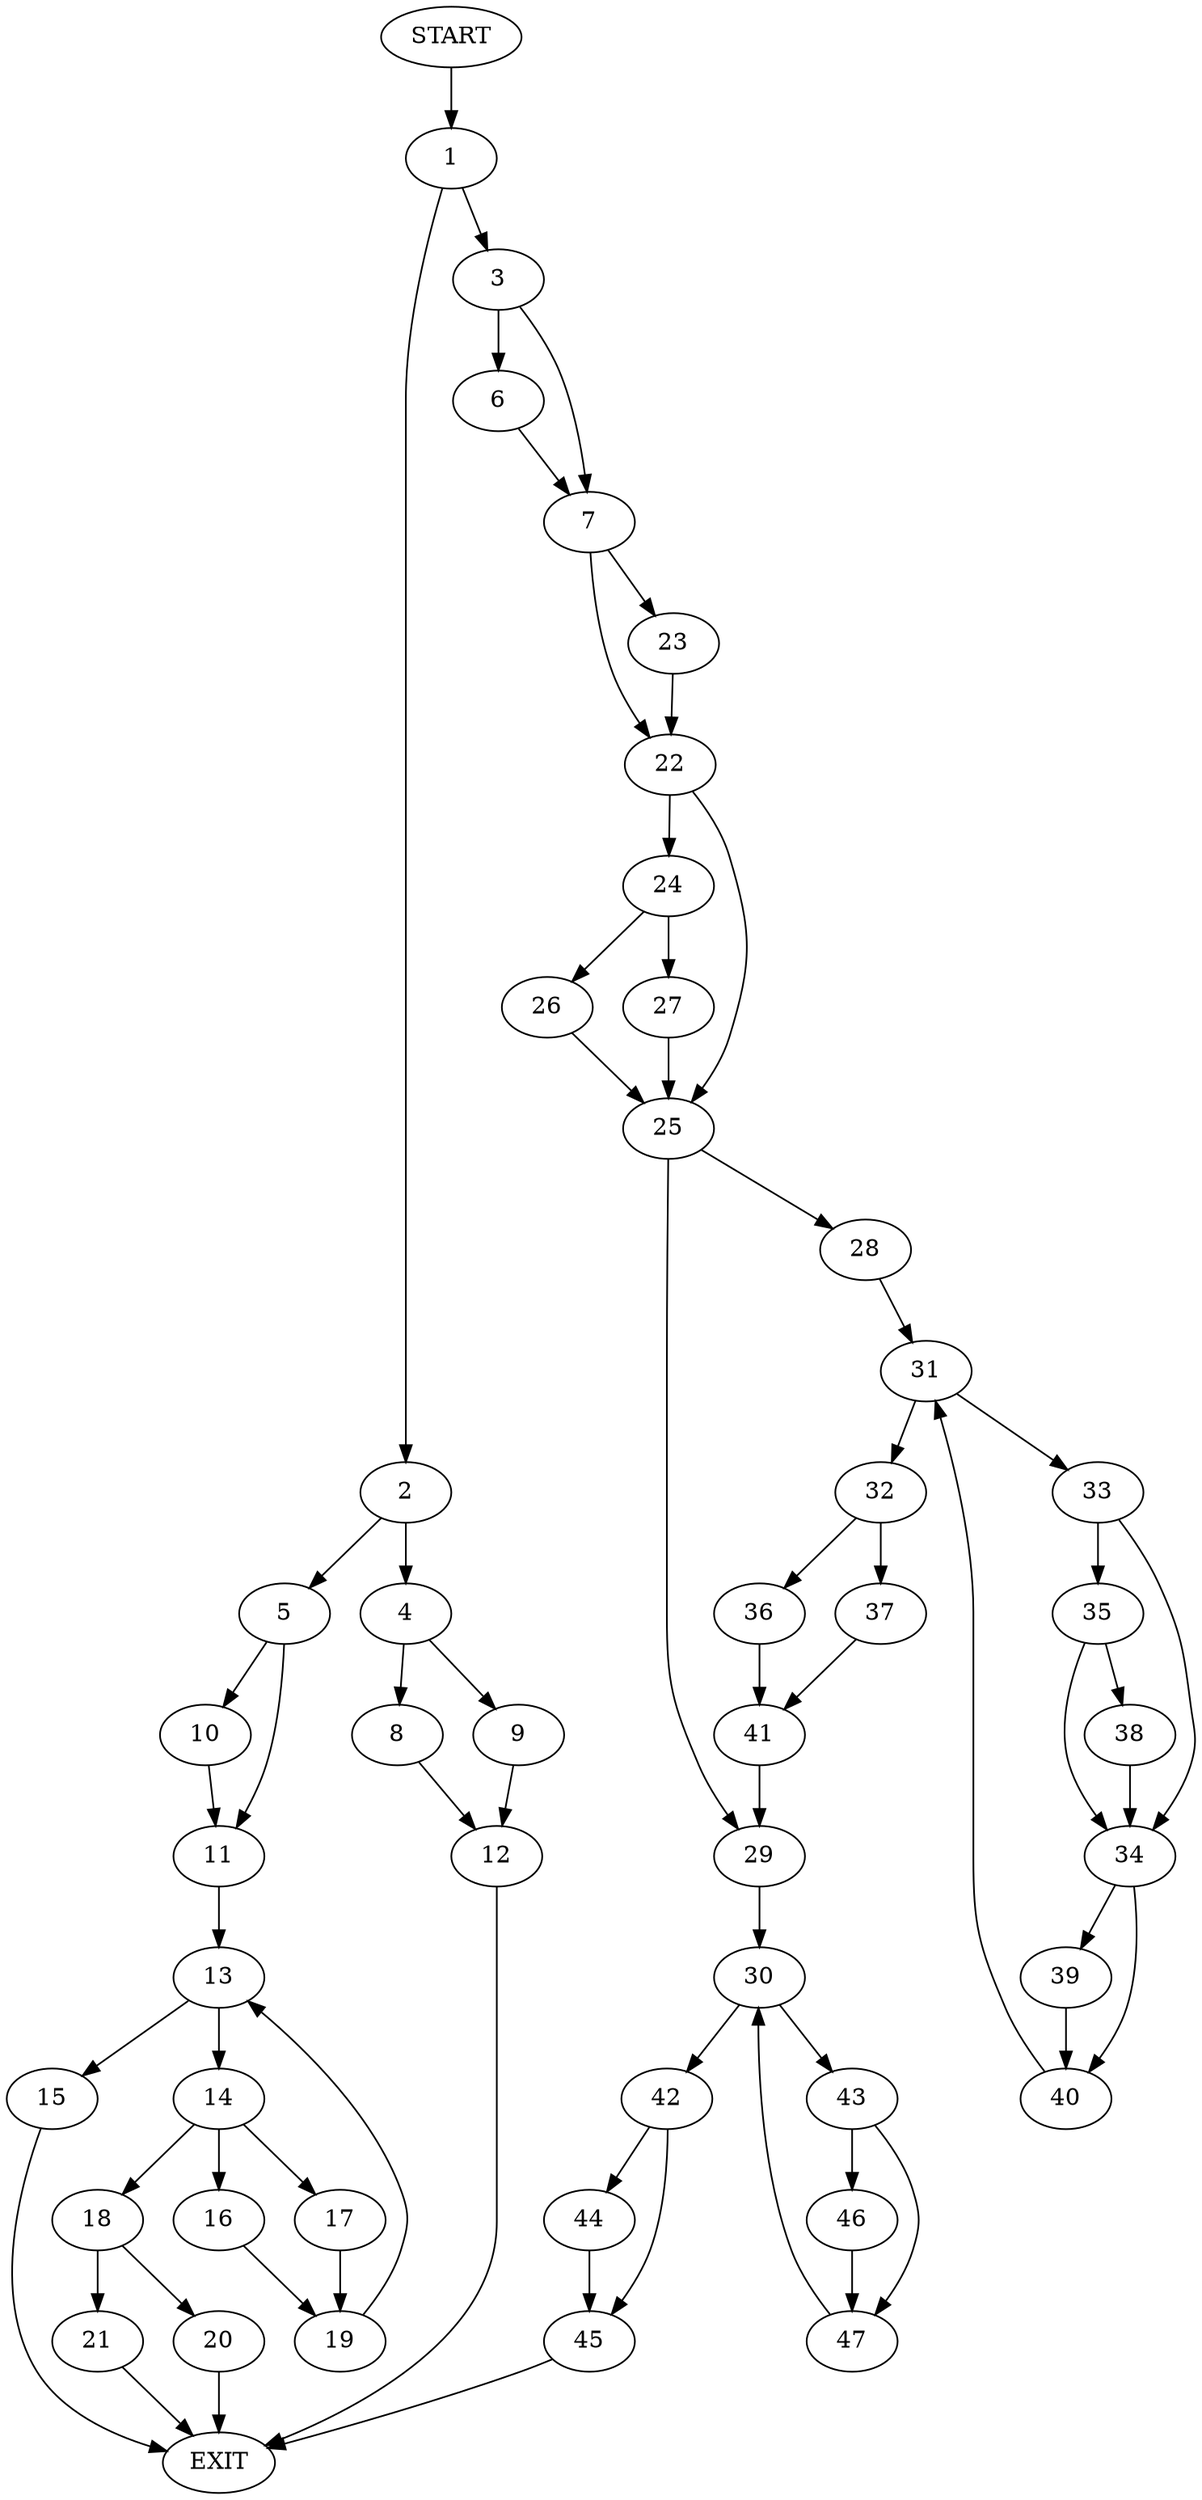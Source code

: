 digraph {
0 [label="START"]
48 [label="EXIT"]
0 -> 1
1 -> 2
1 -> 3
2 -> 4
2 -> 5
3 -> 6
3 -> 7
4 -> 8
4 -> 9
5 -> 10
5 -> 11
8 -> 12
9 -> 12
12 -> 48
11 -> 13
10 -> 11
13 -> 14
13 -> 15
15 -> 48
14 -> 16
14 -> 17
14 -> 18
16 -> 19
17 -> 19
18 -> 20
18 -> 21
19 -> 13
20 -> 48
21 -> 48
6 -> 7
7 -> 22
7 -> 23
22 -> 24
22 -> 25
23 -> 22
24 -> 26
24 -> 27
25 -> 28
25 -> 29
27 -> 25
26 -> 25
29 -> 30
28 -> 31
31 -> 32
31 -> 33
33 -> 34
33 -> 35
32 -> 36
32 -> 37
35 -> 34
35 -> 38
34 -> 39
34 -> 40
38 -> 34
39 -> 40
40 -> 31
37 -> 41
36 -> 41
41 -> 29
30 -> 42
30 -> 43
42 -> 44
42 -> 45
43 -> 46
43 -> 47
47 -> 30
46 -> 47
44 -> 45
45 -> 48
}
